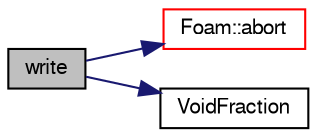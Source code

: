 digraph "write"
{
  bgcolor="transparent";
  edge [fontname="FreeSans",fontsize="10",labelfontname="FreeSans",labelfontsize="10"];
  node [fontname="FreeSans",fontsize="10",shape=record];
  rankdir="LR";
  Node8 [label="write",height=0.2,width=0.4,color="black", fillcolor="grey75", style="filled", fontcolor="black"];
  Node8 -> Node9 [color="midnightblue",fontsize="10",style="solid",fontname="FreeSans"];
  Node9 [label="Foam::abort",height=0.2,width=0.4,color="red",URL="$a21124.html#a447107a607d03e417307c203fa5fb44b"];
  Node8 -> Node52 [color="midnightblue",fontsize="10",style="solid",fontname="FreeSans"];
  Node52 [label="VoidFraction",height=0.2,width=0.4,color="black",URL="$a24002.html#abf65ac07e4fd0227ebe75caab14dceca",tooltip="Construct from dictionary. "];
}

